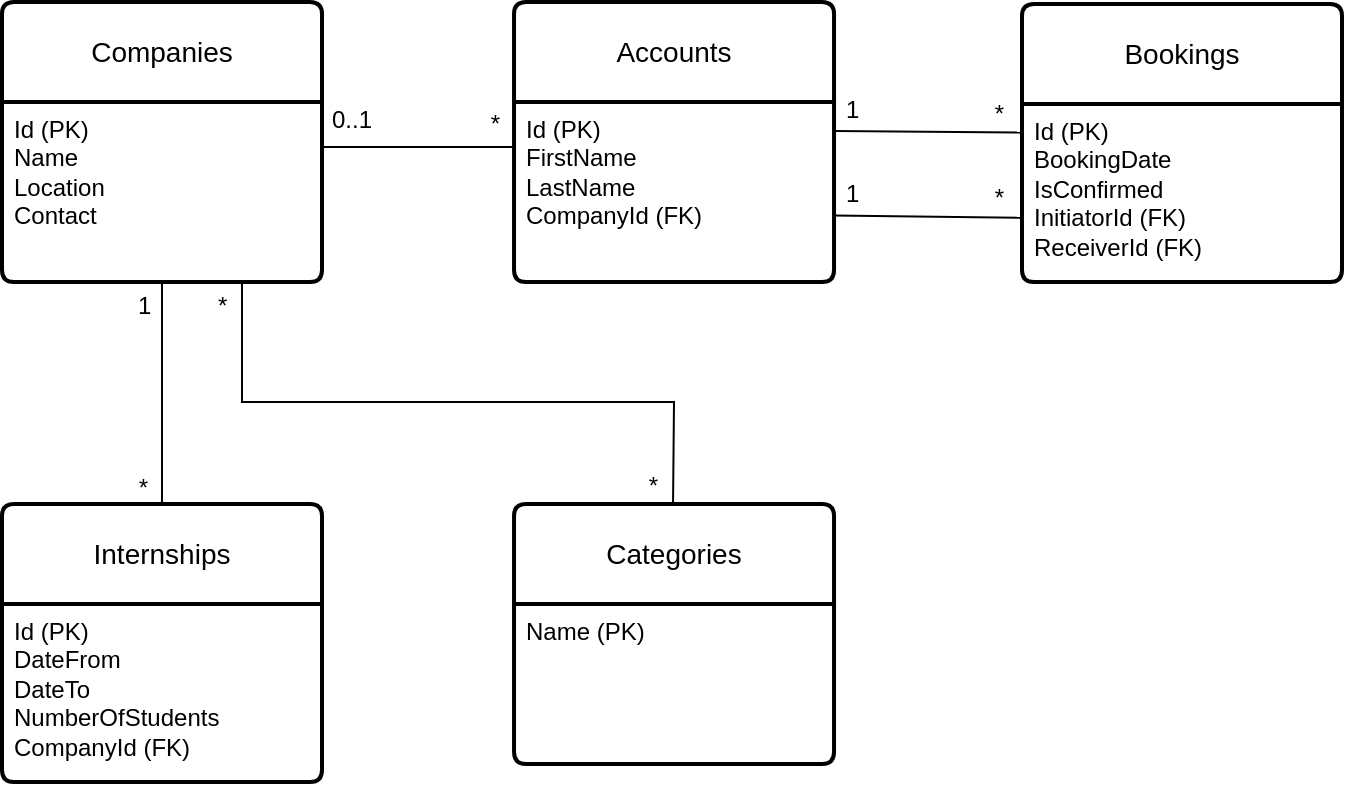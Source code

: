 <mxfile version="24.7.17">
  <diagram name="Page-1" id="94-VXUhzp6QoeSUwdk00">
    <mxGraphModel dx="720" dy="864" grid="1" gridSize="10" guides="1" tooltips="1" connect="1" arrows="1" fold="1" page="1" pageScale="1" pageWidth="850" pageHeight="1100" math="0" shadow="0">
      <root>
        <mxCell id="0" />
        <mxCell id="1" parent="0" />
        <mxCell id="w3PtQFSUCNoYHFy8G02j-10" value="Companies" style="swimlane;childLayout=stackLayout;horizontal=1;startSize=50;horizontalStack=0;rounded=1;fontSize=14;fontStyle=0;strokeWidth=2;resizeParent=0;resizeLast=1;shadow=0;dashed=0;align=center;arcSize=4;whiteSpace=wrap;html=1;" parent="1" vertex="1">
          <mxGeometry x="80" y="70" width="160" height="140" as="geometry" />
        </mxCell>
        <mxCell id="w3PtQFSUCNoYHFy8G02j-11" value="Id (PK)&lt;br&gt;Name&lt;br&gt;Location&lt;br&gt;Contact" style="align=left;strokeColor=none;fillColor=none;spacingLeft=4;fontSize=12;verticalAlign=top;resizable=0;rotatable=0;part=1;html=1;" parent="w3PtQFSUCNoYHFy8G02j-10" vertex="1">
          <mxGeometry y="50" width="160" height="90" as="geometry" />
        </mxCell>
        <mxCell id="w3PtQFSUCNoYHFy8G02j-14" value="Accounts" style="swimlane;childLayout=stackLayout;horizontal=1;startSize=50;horizontalStack=0;rounded=1;fontSize=14;fontStyle=0;strokeWidth=2;resizeParent=0;resizeLast=1;shadow=0;dashed=0;align=center;arcSize=4;whiteSpace=wrap;html=1;" parent="1" vertex="1">
          <mxGeometry x="336.02" y="70" width="160" height="140" as="geometry" />
        </mxCell>
        <mxCell id="w3PtQFSUCNoYHFy8G02j-15" value="Id (PK)&lt;br&gt;First&lt;span style=&quot;background-color: initial;&quot;&gt;Name&lt;/span&gt;&lt;div&gt;LastName&lt;br&gt;&lt;/div&gt;&lt;div&gt;CompanyId (FK)&lt;/div&gt;" style="align=left;strokeColor=none;fillColor=none;spacingLeft=4;fontSize=12;verticalAlign=top;resizable=0;rotatable=0;part=1;html=1;" parent="w3PtQFSUCNoYHFy8G02j-14" vertex="1">
          <mxGeometry y="50" width="160" height="90" as="geometry" />
        </mxCell>
        <mxCell id="w3PtQFSUCNoYHFy8G02j-16" value="Bookings" style="swimlane;childLayout=stackLayout;horizontal=1;startSize=50;horizontalStack=0;rounded=1;fontSize=14;fontStyle=0;strokeWidth=2;resizeParent=0;resizeLast=1;shadow=0;dashed=0;align=center;arcSize=4;whiteSpace=wrap;html=1;" parent="1" vertex="1">
          <mxGeometry x="590" y="71.03" width="160" height="138.97" as="geometry" />
        </mxCell>
        <mxCell id="w3PtQFSUCNoYHFy8G02j-17" value="Id (PK)&lt;br&gt;&lt;div&gt;BookingDate&lt;/div&gt;&lt;div&gt;&lt;span style=&quot;background-color: initial;&quot;&gt;IsConfirmed&lt;/span&gt;&lt;br&gt;&lt;/div&gt;&lt;div&gt;&lt;div&gt;InitiatorId (FK)&lt;br&gt;&lt;/div&gt;&lt;div&gt;ReceiverId (FK)&lt;/div&gt;&lt;div&gt;&lt;br&gt;&lt;/div&gt;&lt;/div&gt;" style="align=left;strokeColor=none;fillColor=none;spacingLeft=4;fontSize=12;verticalAlign=top;resizable=0;rotatable=0;part=1;html=1;" parent="w3PtQFSUCNoYHFy8G02j-16" vertex="1">
          <mxGeometry y="50" width="160" height="88.97" as="geometry" />
        </mxCell>
        <mxCell id="w3PtQFSUCNoYHFy8G02j-24" value="" style="endArrow=none;html=1;rounded=0;exitX=1;exitY=0.25;exitDx=0;exitDy=0;entryX=0;entryY=0.25;entryDx=0;entryDy=0;" parent="1" source="w3PtQFSUCNoYHFy8G02j-11" target="w3PtQFSUCNoYHFy8G02j-15" edge="1">
          <mxGeometry relative="1" as="geometry">
            <mxPoint x="241" y="146.53" as="sourcePoint" />
            <mxPoint x="337.02" y="146.273" as="targetPoint" />
            <Array as="points" />
          </mxGeometry>
        </mxCell>
        <mxCell id="w3PtQFSUCNoYHFy8G02j-25" value="0..1" style="resizable=0;html=1;whiteSpace=wrap;align=left;verticalAlign=bottom;" parent="w3PtQFSUCNoYHFy8G02j-24" connectable="0" vertex="1">
          <mxGeometry x="-1" relative="1" as="geometry">
            <mxPoint x="3" y="-5" as="offset" />
          </mxGeometry>
        </mxCell>
        <mxCell id="w3PtQFSUCNoYHFy8G02j-26" value="*" style="resizable=0;html=1;whiteSpace=wrap;align=right;verticalAlign=bottom;" parent="w3PtQFSUCNoYHFy8G02j-24" connectable="0" vertex="1">
          <mxGeometry x="1" relative="1" as="geometry">
            <mxPoint x="-6" y="-3" as="offset" />
          </mxGeometry>
        </mxCell>
        <mxCell id="w3PtQFSUCNoYHFy8G02j-27" value="" style="endArrow=none;html=1;rounded=0;entryX=0;entryY=0.25;entryDx=0;entryDy=0;exitX=1;exitY=0.25;exitDx=0;exitDy=0;" parent="1" edge="1">
          <mxGeometry relative="1" as="geometry">
            <mxPoint x="496.02" y="134.5" as="sourcePoint" />
            <mxPoint x="590" y="135.273" as="targetPoint" />
          </mxGeometry>
        </mxCell>
        <mxCell id="w3PtQFSUCNoYHFy8G02j-28" value="1" style="resizable=0;html=1;whiteSpace=wrap;align=left;verticalAlign=bottom;" parent="w3PtQFSUCNoYHFy8G02j-27" connectable="0" vertex="1">
          <mxGeometry x="-1" relative="1" as="geometry">
            <mxPoint x="4" y="-2" as="offset" />
          </mxGeometry>
        </mxCell>
        <mxCell id="w3PtQFSUCNoYHFy8G02j-29" value="*" style="resizable=0;html=1;whiteSpace=wrap;align=right;verticalAlign=bottom;" parent="w3PtQFSUCNoYHFy8G02j-27" connectable="0" vertex="1">
          <mxGeometry x="1" relative="1" as="geometry">
            <mxPoint x="-8" y="-1" as="offset" />
          </mxGeometry>
        </mxCell>
        <mxCell id="qw1rf4Ebb61DVrJMGXC--1" value="Internships" style="swimlane;childLayout=stackLayout;horizontal=1;startSize=50;horizontalStack=0;rounded=1;fontSize=14;fontStyle=0;strokeWidth=2;resizeParent=0;resizeLast=1;shadow=0;dashed=0;align=center;arcSize=4;whiteSpace=wrap;html=1;" parent="1" vertex="1">
          <mxGeometry x="80" y="321" width="160" height="139" as="geometry" />
        </mxCell>
        <mxCell id="qw1rf4Ebb61DVrJMGXC--2" value="Id (PK)&lt;div&gt;DateFrom&lt;/div&gt;&lt;div&gt;DateTo&lt;/div&gt;&lt;div&gt;NumberOfStudents&lt;/div&gt;&lt;div&gt;CompanyId (FK)&lt;/div&gt;&lt;div&gt;&lt;br&gt;&lt;/div&gt;" style="align=left;strokeColor=none;fillColor=none;spacingLeft=4;fontSize=12;verticalAlign=top;resizable=0;rotatable=0;part=1;html=1;" parent="qw1rf4Ebb61DVrJMGXC--1" vertex="1">
          <mxGeometry y="50" width="160" height="89" as="geometry" />
        </mxCell>
        <mxCell id="qw1rf4Ebb61DVrJMGXC--6" value="" style="endArrow=none;html=1;rounded=0;exitX=0.5;exitY=1;exitDx=0;exitDy=0;entryX=0.5;entryY=0;entryDx=0;entryDy=0;" parent="1" source="w3PtQFSUCNoYHFy8G02j-11" target="qw1rf4Ebb61DVrJMGXC--1" edge="1">
          <mxGeometry relative="1" as="geometry">
            <mxPoint x="120" y="271" as="sourcePoint" />
            <mxPoint x="216" y="270" as="targetPoint" />
            <Array as="points" />
          </mxGeometry>
        </mxCell>
        <mxCell id="qw1rf4Ebb61DVrJMGXC--7" value="1" style="resizable=0;html=1;whiteSpace=wrap;align=left;verticalAlign=bottom;" parent="qw1rf4Ebb61DVrJMGXC--6" connectable="0" vertex="1">
          <mxGeometry x="-1" relative="1" as="geometry">
            <mxPoint x="-14" y="20" as="offset" />
          </mxGeometry>
        </mxCell>
        <mxCell id="qw1rf4Ebb61DVrJMGXC--8" value="*" style="resizable=0;html=1;whiteSpace=wrap;align=right;verticalAlign=bottom;" parent="qw1rf4Ebb61DVrJMGXC--6" connectable="0" vertex="1">
          <mxGeometry x="1" relative="1" as="geometry">
            <mxPoint x="-6" as="offset" />
          </mxGeometry>
        </mxCell>
        <mxCell id="qw1rf4Ebb61DVrJMGXC--9" value="Categories" style="swimlane;childLayout=stackLayout;horizontal=1;startSize=50;horizontalStack=0;rounded=1;fontSize=14;fontStyle=0;strokeWidth=2;resizeParent=0;resizeLast=1;shadow=0;dashed=0;align=center;arcSize=4;whiteSpace=wrap;html=1;" parent="1" vertex="1">
          <mxGeometry x="336.02" y="321" width="160" height="130" as="geometry" />
        </mxCell>
        <mxCell id="qw1rf4Ebb61DVrJMGXC--10" value="&lt;div&gt;Name (PK)&lt;/div&gt;" style="align=left;strokeColor=none;fillColor=none;spacingLeft=4;fontSize=12;verticalAlign=top;resizable=0;rotatable=0;part=1;html=1;" parent="qw1rf4Ebb61DVrJMGXC--9" vertex="1">
          <mxGeometry y="50" width="160" height="80" as="geometry" />
        </mxCell>
        <mxCell id="qw1rf4Ebb61DVrJMGXC--13" value="" style="endArrow=none;html=1;rounded=0;exitX=0.75;exitY=1;exitDx=0;exitDy=0;entryX=0.5;entryY=0;entryDx=0;entryDy=0;" parent="1" source="w3PtQFSUCNoYHFy8G02j-11" edge="1">
          <mxGeometry relative="1" as="geometry">
            <mxPoint x="415.52" y="221.03" as="sourcePoint" />
            <mxPoint x="415.52" y="321.03" as="targetPoint" />
            <Array as="points">
              <mxPoint x="200" y="270" />
              <mxPoint x="416" y="270" />
            </Array>
          </mxGeometry>
        </mxCell>
        <mxCell id="qw1rf4Ebb61DVrJMGXC--14" value="*" style="resizable=0;html=1;whiteSpace=wrap;align=left;verticalAlign=bottom;" parent="qw1rf4Ebb61DVrJMGXC--13" connectable="0" vertex="1">
          <mxGeometry x="-1" relative="1" as="geometry">
            <mxPoint x="-14" y="20" as="offset" />
          </mxGeometry>
        </mxCell>
        <mxCell id="qw1rf4Ebb61DVrJMGXC--15" value="*" style="resizable=0;html=1;whiteSpace=wrap;align=right;verticalAlign=bottom;" parent="qw1rf4Ebb61DVrJMGXC--13" connectable="0" vertex="1">
          <mxGeometry x="1" relative="1" as="geometry">
            <mxPoint x="-6" as="offset" />
          </mxGeometry>
        </mxCell>
        <mxCell id="dn7xLEerzfd7q3Xx65bU-11" value="" style="endArrow=none;html=1;rounded=0;exitX=0.998;exitY=0.631;exitDx=0;exitDy=0;exitPerimeter=0;entryX=0.005;entryY=0.639;entryDx=0;entryDy=0;entryPerimeter=0;" edge="1" parent="1" source="w3PtQFSUCNoYHFy8G02j-15" target="w3PtQFSUCNoYHFy8G02j-17">
          <mxGeometry relative="1" as="geometry">
            <mxPoint x="496.02" y="180" as="sourcePoint" />
            <mxPoint x="570" y="270" as="targetPoint" />
          </mxGeometry>
        </mxCell>
        <mxCell id="dn7xLEerzfd7q3Xx65bU-12" value="1" style="resizable=0;html=1;whiteSpace=wrap;align=left;verticalAlign=bottom;" connectable="0" vertex="1" parent="dn7xLEerzfd7q3Xx65bU-11">
          <mxGeometry x="-1" relative="1" as="geometry">
            <mxPoint x="4" y="-2" as="offset" />
          </mxGeometry>
        </mxCell>
        <mxCell id="dn7xLEerzfd7q3Xx65bU-13" value="*" style="resizable=0;html=1;whiteSpace=wrap;align=right;verticalAlign=bottom;" connectable="0" vertex="1" parent="dn7xLEerzfd7q3Xx65bU-11">
          <mxGeometry x="1" relative="1" as="geometry">
            <mxPoint x="-8" y="-1" as="offset" />
          </mxGeometry>
        </mxCell>
      </root>
    </mxGraphModel>
  </diagram>
</mxfile>
